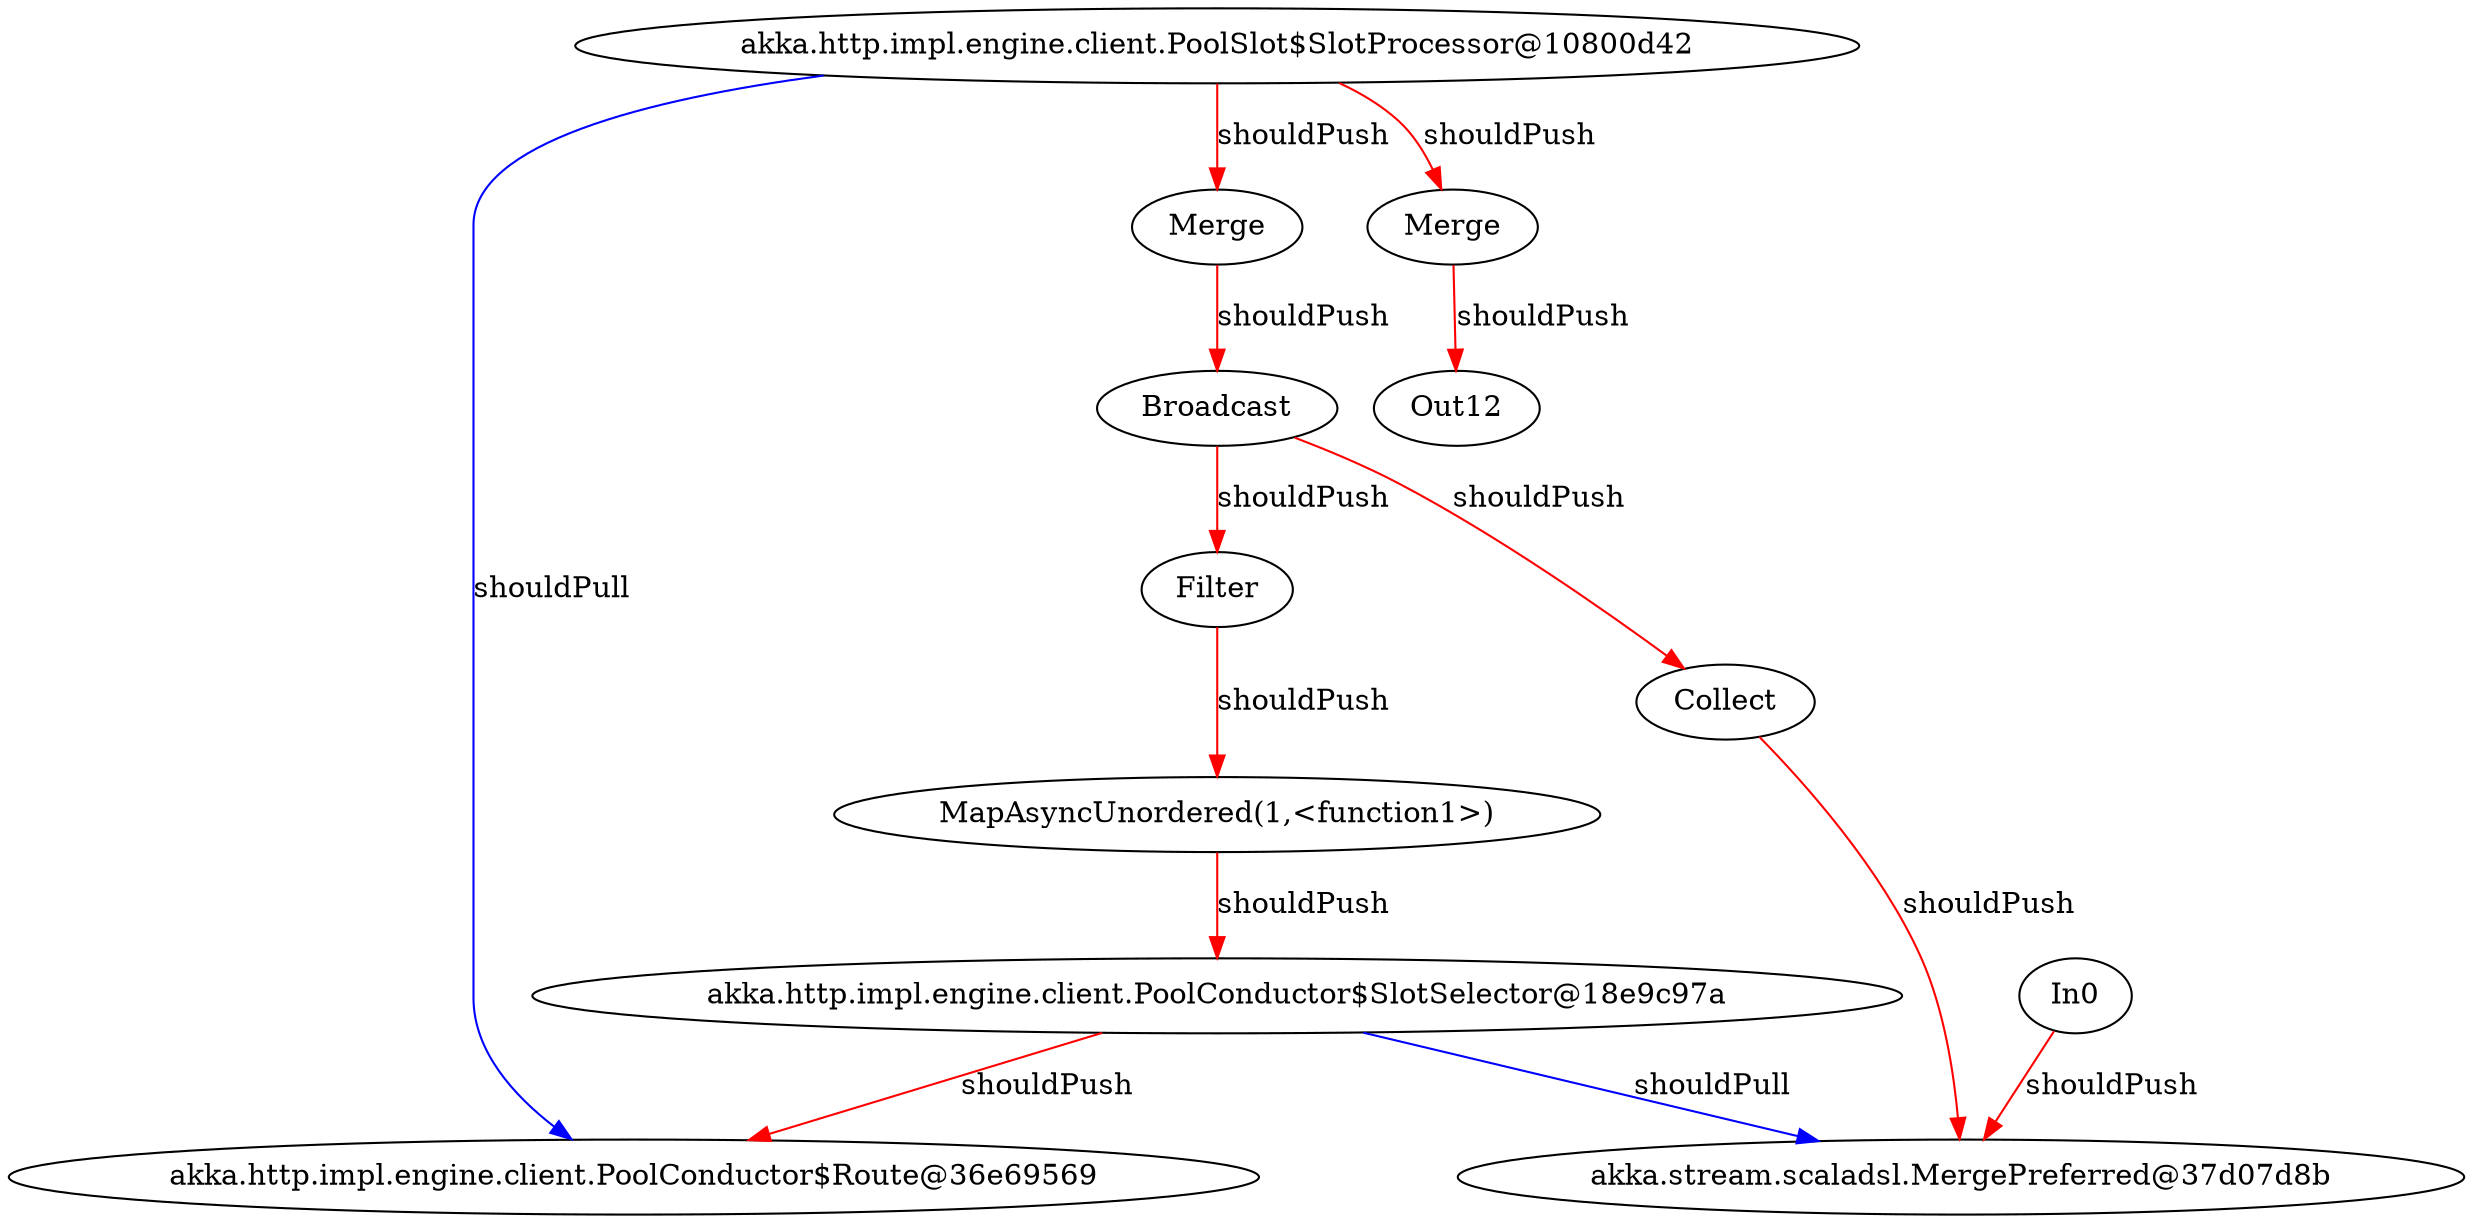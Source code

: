 digraph waits {
N0 [label="Filter"]
N1 [label="akka.stream.scaladsl.MergePreferred@37d07d8b"]
N2 [label="akka.http.impl.engine.client.PoolConductor$Route@36e69569"]
N3 [label="Merge"]
N4 [label="Broadcast"]
N5 [label="MapAsyncUnordered(1,<function1>)"]
N6 [label="akka.http.impl.engine.client.PoolSlot$SlotProcessor@10800d42"]
N7 [label="akka.http.impl.engine.client.PoolConductor$SlotSelector@18e9c97a"]
N8 [label="Merge"]
N9 [label="Collect"]
  In0 -> N1 [label=shouldPush; color=red];
  N4 -> N0 [label=shouldPush; color=red];
  N9 -> N1 [label=shouldPush; color=red];
  N7 -> N2 [label=shouldPush; color=red];
  N6 -> N3 [label=shouldPush; color=red];
  N3 -> N4 [label=shouldPush; color=red];
  N0 -> N5 [label=shouldPush; color=red];
  N6 -> N2 [label=shouldPull; color=blue]
  N7 -> N1 [label=shouldPull; color=blue]
  N5 -> N7 [label=shouldPush; color=red];
  N6 -> N8 [label=shouldPush; color=red];
  N4 -> N9 [label=shouldPush; color=red];
  N8 -> Out12 [label=shouldPush; color=red];
}
// (16, 85, 85)() (running=10, shutdown=2,3,2,2,3,2,3,3,2,2)